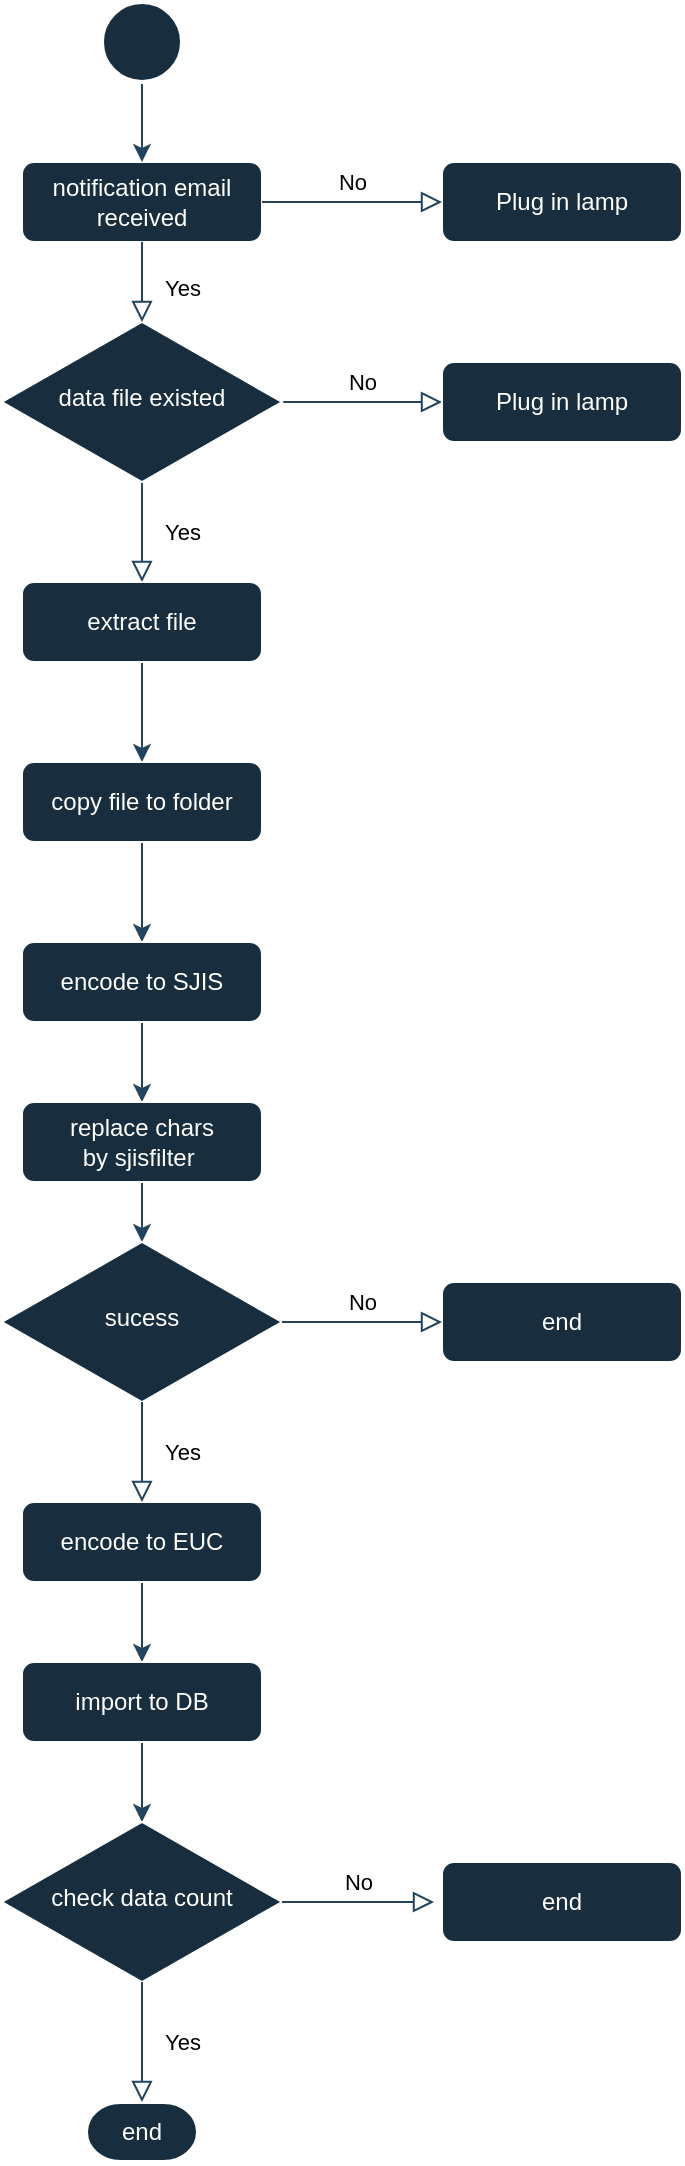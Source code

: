 <mxfile version="21.5.0" type="github">
  <diagram id="C5RBs43oDa-KdzZeNtuy" name="Page-1">
    <mxGraphModel dx="1235" dy="1815" grid="1" gridSize="10" guides="1" tooltips="1" connect="1" arrows="1" fold="1" page="1" pageScale="1" pageWidth="827" pageHeight="1169" math="0" shadow="0">
      <root>
        <mxCell id="WIyWlLk6GJQsqaUBKTNV-0" />
        <mxCell id="WIyWlLk6GJQsqaUBKTNV-1" parent="WIyWlLk6GJQsqaUBKTNV-0" />
        <mxCell id="WIyWlLk6GJQsqaUBKTNV-3" value="notification email received" style="rounded=1;whiteSpace=wrap;html=1;fontSize=12;glass=0;strokeWidth=1;shadow=0;labelBackgroundColor=none;fillColor=#182E3E;strokeColor=#FFFFFF;fontColor=#FFFFFF;" parent="WIyWlLk6GJQsqaUBKTNV-1" vertex="1">
          <mxGeometry x="254" y="-1070" width="120" height="40" as="geometry" />
        </mxCell>
        <mxCell id="WIyWlLk6GJQsqaUBKTNV-4" value="Yes" style="rounded=0;html=1;jettySize=auto;orthogonalLoop=1;fontSize=11;endArrow=block;endFill=0;endSize=8;strokeWidth=1;shadow=0;labelBackgroundColor=none;edgeStyle=orthogonalEdgeStyle;strokeColor=#23445D;fontColor=default;entryX=0.5;entryY=0;entryDx=0;entryDy=0;exitX=0.5;exitY=1;exitDx=0;exitDy=0;" parent="WIyWlLk6GJQsqaUBKTNV-1" source="WIyWlLk6GJQsqaUBKTNV-6" target="WIyWlLk6GJQsqaUBKTNV-11" edge="1">
          <mxGeometry y="20" relative="1" as="geometry">
            <mxPoint as="offset" />
            <mxPoint x="314" y="-810" as="targetPoint" />
          </mxGeometry>
        </mxCell>
        <mxCell id="WIyWlLk6GJQsqaUBKTNV-5" value="No" style="edgeStyle=orthogonalEdgeStyle;rounded=0;html=1;jettySize=auto;orthogonalLoop=1;fontSize=11;endArrow=block;endFill=0;endSize=8;strokeWidth=1;shadow=0;labelBackgroundColor=none;strokeColor=#23445D;fontColor=default;" parent="WIyWlLk6GJQsqaUBKTNV-1" source="WIyWlLk6GJQsqaUBKTNV-6" target="WIyWlLk6GJQsqaUBKTNV-7" edge="1">
          <mxGeometry y="10" relative="1" as="geometry">
            <mxPoint as="offset" />
          </mxGeometry>
        </mxCell>
        <mxCell id="WIyWlLk6GJQsqaUBKTNV-6" value="data file existed" style="rhombus;whiteSpace=wrap;html=1;shadow=0;fontFamily=Helvetica;fontSize=12;align=center;strokeWidth=1;spacing=6;spacingTop=-4;labelBackgroundColor=none;fillColor=#182E3E;strokeColor=#FFFFFF;fontColor=#FFFFFF;" parent="WIyWlLk6GJQsqaUBKTNV-1" vertex="1">
          <mxGeometry x="244" y="-990" width="140" height="80" as="geometry" />
        </mxCell>
        <mxCell id="WIyWlLk6GJQsqaUBKTNV-7" value="Plug in lamp" style="rounded=1;whiteSpace=wrap;html=1;fontSize=12;glass=0;strokeWidth=1;shadow=0;labelBackgroundColor=none;fillColor=#182E3E;strokeColor=#FFFFFF;fontColor=#FFFFFF;" parent="WIyWlLk6GJQsqaUBKTNV-1" vertex="1">
          <mxGeometry x="464" y="-970" width="120" height="40" as="geometry" />
        </mxCell>
        <mxCell id="po2aGOGRl0phtccvmmmE-4" value="" style="edgeStyle=orthogonalEdgeStyle;rounded=0;orthogonalLoop=1;jettySize=auto;html=1;strokeColor=#23445D;" edge="1" parent="WIyWlLk6GJQsqaUBKTNV-1" source="WIyWlLk6GJQsqaUBKTNV-11" target="po2aGOGRl0phtccvmmmE-3">
          <mxGeometry relative="1" as="geometry" />
        </mxCell>
        <mxCell id="WIyWlLk6GJQsqaUBKTNV-11" value="extract file" style="rounded=1;whiteSpace=wrap;html=1;fontSize=12;glass=0;strokeWidth=1;shadow=0;labelBackgroundColor=none;fillColor=#182E3E;strokeColor=#FFFFFF;fontColor=#FFFFFF;" parent="WIyWlLk6GJQsqaUBKTNV-1" vertex="1">
          <mxGeometry x="254" y="-860" width="120" height="40" as="geometry" />
        </mxCell>
        <mxCell id="QWKxgJyNLiJN6wWBDEsm-1" value="Plug in lamp" style="rounded=1;whiteSpace=wrap;html=1;fontSize=12;glass=0;strokeWidth=1;shadow=0;labelBackgroundColor=none;fillColor=#182E3E;strokeColor=#FFFFFF;fontColor=#FFFFFF;" parent="WIyWlLk6GJQsqaUBKTNV-1" vertex="1">
          <mxGeometry x="464" y="-1070" width="120" height="40" as="geometry" />
        </mxCell>
        <mxCell id="po2aGOGRl0phtccvmmmE-1" style="edgeStyle=orthogonalEdgeStyle;rounded=0;orthogonalLoop=1;jettySize=auto;html=1;exitX=0.5;exitY=1;exitDx=0;exitDy=0;exitPerimeter=0;strokeColor=#23445D;entryX=0.5;entryY=0;entryDx=0;entryDy=0;" edge="1" parent="WIyWlLk6GJQsqaUBKTNV-1" source="po2aGOGRl0phtccvmmmE-0" target="WIyWlLk6GJQsqaUBKTNV-3">
          <mxGeometry relative="1" as="geometry">
            <mxPoint x="314.294" y="-1070" as="targetPoint" />
          </mxGeometry>
        </mxCell>
        <mxCell id="po2aGOGRl0phtccvmmmE-0" value="" style="strokeWidth=2;html=1;shape=mxgraph.flowchart.start_2;whiteSpace=wrap;labelBackgroundColor=none;fillColor=#182E3E;strokeColor=#FFFFFF;fontColor=#FFFFFF;" vertex="1" parent="WIyWlLk6GJQsqaUBKTNV-1">
          <mxGeometry x="294" y="-1150" width="40" height="40" as="geometry" />
        </mxCell>
        <mxCell id="po2aGOGRl0phtccvmmmE-13" value="" style="edgeStyle=orthogonalEdgeStyle;rounded=0;orthogonalLoop=1;jettySize=auto;html=1;strokeColor=#23445D;" edge="1" parent="WIyWlLk6GJQsqaUBKTNV-1" source="po2aGOGRl0phtccvmmmE-3" target="po2aGOGRl0phtccvmmmE-12">
          <mxGeometry relative="1" as="geometry" />
        </mxCell>
        <mxCell id="po2aGOGRl0phtccvmmmE-3" value="copy file to folder" style="rounded=1;whiteSpace=wrap;html=1;fontSize=12;glass=0;strokeWidth=1;shadow=0;labelBackgroundColor=none;fillColor=#182E3E;strokeColor=#FFFFFF;fontColor=#FFFFFF;" vertex="1" parent="WIyWlLk6GJQsqaUBKTNV-1">
          <mxGeometry x="254" y="-770" width="120" height="40" as="geometry" />
        </mxCell>
        <mxCell id="po2aGOGRl0phtccvmmmE-10" value="No" style="edgeStyle=orthogonalEdgeStyle;rounded=0;html=1;jettySize=auto;orthogonalLoop=1;fontSize=11;endArrow=block;endFill=0;endSize=8;strokeWidth=1;shadow=0;labelBackgroundColor=none;strokeColor=#23445D;fontColor=default;exitX=1;exitY=0.5;exitDx=0;exitDy=0;entryX=0;entryY=0.5;entryDx=0;entryDy=0;" edge="1" parent="WIyWlLk6GJQsqaUBKTNV-1" source="WIyWlLk6GJQsqaUBKTNV-3" target="QWKxgJyNLiJN6wWBDEsm-1">
          <mxGeometry y="10" relative="1" as="geometry">
            <mxPoint as="offset" />
            <mxPoint x="374" y="-930" as="sourcePoint" />
            <mxPoint x="424" y="-930" as="targetPoint" />
          </mxGeometry>
        </mxCell>
        <mxCell id="po2aGOGRl0phtccvmmmE-11" value="Yes" style="edgeStyle=orthogonalEdgeStyle;rounded=0;html=1;jettySize=auto;orthogonalLoop=1;fontSize=11;endArrow=block;endFill=0;endSize=8;strokeWidth=1;shadow=0;labelBackgroundColor=none;strokeColor=#23445D;fontColor=default;exitX=0.5;exitY=1;exitDx=0;exitDy=0;entryX=0.5;entryY=0;entryDx=0;entryDy=0;" edge="1" parent="WIyWlLk6GJQsqaUBKTNV-1" source="WIyWlLk6GJQsqaUBKTNV-3" target="WIyWlLk6GJQsqaUBKTNV-6">
          <mxGeometry x="0.2" y="20" relative="1" as="geometry">
            <mxPoint y="-1" as="offset" />
            <mxPoint x="384" y="-990" as="sourcePoint" />
            <mxPoint x="474" y="-990" as="targetPoint" />
          </mxGeometry>
        </mxCell>
        <mxCell id="po2aGOGRl0phtccvmmmE-15" value="" style="edgeStyle=orthogonalEdgeStyle;rounded=0;orthogonalLoop=1;jettySize=auto;html=1;strokeColor=#23445D;" edge="1" parent="WIyWlLk6GJQsqaUBKTNV-1" source="po2aGOGRl0phtccvmmmE-12" target="po2aGOGRl0phtccvmmmE-14">
          <mxGeometry relative="1" as="geometry" />
        </mxCell>
        <mxCell id="po2aGOGRl0phtccvmmmE-12" value="encode to SJIS" style="rounded=1;whiteSpace=wrap;html=1;fontSize=12;glass=0;strokeWidth=1;shadow=0;labelBackgroundColor=none;fillColor=#182E3E;strokeColor=#FFFFFF;fontColor=#FFFFFF;" vertex="1" parent="WIyWlLk6GJQsqaUBKTNV-1">
          <mxGeometry x="254" y="-680" width="120" height="40" as="geometry" />
        </mxCell>
        <mxCell id="po2aGOGRl0phtccvmmmE-21" value="" style="edgeStyle=orthogonalEdgeStyle;rounded=0;orthogonalLoop=1;jettySize=auto;html=1;strokeColor=#23445D;" edge="1" parent="WIyWlLk6GJQsqaUBKTNV-1" source="po2aGOGRl0phtccvmmmE-14" target="po2aGOGRl0phtccvmmmE-17">
          <mxGeometry relative="1" as="geometry" />
        </mxCell>
        <mxCell id="po2aGOGRl0phtccvmmmE-14" value="replace chars by&amp;nbsp;sjisfilter&amp;nbsp;" style="rounded=1;whiteSpace=wrap;html=1;fontSize=12;glass=0;strokeWidth=1;shadow=0;labelBackgroundColor=none;fillColor=#182E3E;strokeColor=#FFFFFF;fontColor=#FFFFFF;" vertex="1" parent="WIyWlLk6GJQsqaUBKTNV-1">
          <mxGeometry x="254" y="-600" width="120" height="40" as="geometry" />
        </mxCell>
        <mxCell id="po2aGOGRl0phtccvmmmE-17" value="sucess" style="rhombus;whiteSpace=wrap;html=1;shadow=0;fontFamily=Helvetica;fontSize=12;align=center;strokeWidth=1;spacing=6;spacingTop=-4;labelBackgroundColor=none;fillColor=#182E3E;strokeColor=#FFFFFF;fontColor=#FFFFFF;" vertex="1" parent="WIyWlLk6GJQsqaUBKTNV-1">
          <mxGeometry x="244" y="-530" width="140" height="80" as="geometry" />
        </mxCell>
        <mxCell id="po2aGOGRl0phtccvmmmE-28" value="" style="edgeStyle=orthogonalEdgeStyle;rounded=0;orthogonalLoop=1;jettySize=auto;html=1;strokeColor=#23445D;" edge="1" parent="WIyWlLk6GJQsqaUBKTNV-1" source="po2aGOGRl0phtccvmmmE-23" target="po2aGOGRl0phtccvmmmE-27">
          <mxGeometry relative="1" as="geometry" />
        </mxCell>
        <mxCell id="po2aGOGRl0phtccvmmmE-23" value="encode to EUC" style="rounded=1;whiteSpace=wrap;html=1;fontSize=12;glass=0;strokeWidth=1;shadow=0;labelBackgroundColor=none;fillColor=#182E3E;strokeColor=#FFFFFF;fontColor=#FFFFFF;" vertex="1" parent="WIyWlLk6GJQsqaUBKTNV-1">
          <mxGeometry x="254" y="-400" width="120" height="40" as="geometry" />
        </mxCell>
        <mxCell id="po2aGOGRl0phtccvmmmE-24" value="end" style="rounded=1;whiteSpace=wrap;html=1;fontSize=12;glass=0;strokeWidth=1;shadow=0;labelBackgroundColor=none;fillColor=#182E3E;strokeColor=#FFFFFF;fontColor=#FFFFFF;" vertex="1" parent="WIyWlLk6GJQsqaUBKTNV-1">
          <mxGeometry x="464" y="-510" width="120" height="40" as="geometry" />
        </mxCell>
        <mxCell id="po2aGOGRl0phtccvmmmE-25" value="No" style="edgeStyle=orthogonalEdgeStyle;rounded=0;html=1;jettySize=auto;orthogonalLoop=1;fontSize=11;endArrow=block;endFill=0;endSize=8;strokeWidth=1;shadow=0;labelBackgroundColor=none;strokeColor=#23445D;fontColor=default;exitX=1;exitY=0.5;exitDx=0;exitDy=0;entryX=0;entryY=0.5;entryDx=0;entryDy=0;" edge="1" parent="WIyWlLk6GJQsqaUBKTNV-1" source="po2aGOGRl0phtccvmmmE-17" target="po2aGOGRl0phtccvmmmE-24">
          <mxGeometry y="10" relative="1" as="geometry">
            <mxPoint as="offset" />
            <mxPoint x="420" y="-500" as="sourcePoint" />
            <mxPoint x="470" y="-500" as="targetPoint" />
          </mxGeometry>
        </mxCell>
        <mxCell id="po2aGOGRl0phtccvmmmE-26" value="Yes" style="rounded=0;html=1;jettySize=auto;orthogonalLoop=1;fontSize=11;endArrow=block;endFill=0;endSize=8;strokeWidth=1;shadow=0;labelBackgroundColor=none;edgeStyle=orthogonalEdgeStyle;strokeColor=#23445D;fontColor=default;entryX=0.5;entryY=0;entryDx=0;entryDy=0;exitX=0.5;exitY=1;exitDx=0;exitDy=0;" edge="1" parent="WIyWlLk6GJQsqaUBKTNV-1" source="po2aGOGRl0phtccvmmmE-17" target="po2aGOGRl0phtccvmmmE-23">
          <mxGeometry y="20" relative="1" as="geometry">
            <mxPoint as="offset" />
            <mxPoint x="440" y="-540" as="sourcePoint" />
            <mxPoint x="440" y="-470" as="targetPoint" />
          </mxGeometry>
        </mxCell>
        <mxCell id="po2aGOGRl0phtccvmmmE-32" value="" style="edgeStyle=orthogonalEdgeStyle;rounded=0;orthogonalLoop=1;jettySize=auto;html=1;strokeColor=#23445D;" edge="1" parent="WIyWlLk6GJQsqaUBKTNV-1" source="po2aGOGRl0phtccvmmmE-27" target="po2aGOGRl0phtccvmmmE-30">
          <mxGeometry relative="1" as="geometry" />
        </mxCell>
        <mxCell id="po2aGOGRl0phtccvmmmE-27" value="import to DB" style="rounded=1;whiteSpace=wrap;html=1;fontSize=12;glass=0;strokeWidth=1;shadow=0;labelBackgroundColor=none;fillColor=#182E3E;strokeColor=#FFFFFF;fontColor=#FFFFFF;" vertex="1" parent="WIyWlLk6GJQsqaUBKTNV-1">
          <mxGeometry x="254" y="-320" width="120" height="40" as="geometry" />
        </mxCell>
        <mxCell id="po2aGOGRl0phtccvmmmE-30" value="check data count" style="rhombus;whiteSpace=wrap;html=1;shadow=0;fontFamily=Helvetica;fontSize=12;align=center;strokeWidth=1;spacing=6;spacingTop=-4;labelBackgroundColor=none;fillColor=#182E3E;strokeColor=#FFFFFF;fontColor=#FFFFFF;" vertex="1" parent="WIyWlLk6GJQsqaUBKTNV-1">
          <mxGeometry x="244" y="-240" width="140" height="80" as="geometry" />
        </mxCell>
        <mxCell id="po2aGOGRl0phtccvmmmE-33" value="end" style="strokeWidth=2;html=1;shape=mxgraph.flowchart.terminator;whiteSpace=wrap;strokeColor=#FFFFFF;fontColor=#FFFFFF;fillColor=#182E3E;" vertex="1" parent="WIyWlLk6GJQsqaUBKTNV-1">
          <mxGeometry x="286" y="-100" width="56" height="30" as="geometry" />
        </mxCell>
        <mxCell id="po2aGOGRl0phtccvmmmE-34" value="Yes" style="rounded=0;html=1;jettySize=auto;orthogonalLoop=1;fontSize=11;endArrow=block;endFill=0;endSize=8;strokeWidth=1;shadow=0;labelBackgroundColor=none;edgeStyle=orthogonalEdgeStyle;strokeColor=#23445D;fontColor=default;exitX=0.5;exitY=1;exitDx=0;exitDy=0;" edge="1" parent="WIyWlLk6GJQsqaUBKTNV-1" source="po2aGOGRl0phtccvmmmE-30" target="po2aGOGRl0phtccvmmmE-33">
          <mxGeometry y="20" relative="1" as="geometry">
            <mxPoint as="offset" />
            <mxPoint x="440" y="-210" as="sourcePoint" />
            <mxPoint x="440" y="-140" as="targetPoint" />
          </mxGeometry>
        </mxCell>
        <mxCell id="po2aGOGRl0phtccvmmmE-35" value="end" style="rounded=1;whiteSpace=wrap;html=1;fontSize=12;glass=0;strokeWidth=1;shadow=0;labelBackgroundColor=none;fillColor=#182E3E;strokeColor=#FFFFFF;fontColor=#FFFFFF;" vertex="1" parent="WIyWlLk6GJQsqaUBKTNV-1">
          <mxGeometry x="464" y="-220" width="120" height="40" as="geometry" />
        </mxCell>
        <mxCell id="po2aGOGRl0phtccvmmmE-37" value="No" style="edgeStyle=orthogonalEdgeStyle;rounded=0;html=1;jettySize=auto;orthogonalLoop=1;fontSize=11;endArrow=block;endFill=0;endSize=8;strokeWidth=1;shadow=0;labelBackgroundColor=none;strokeColor=#23445D;fontColor=default;exitX=1;exitY=0.5;exitDx=0;exitDy=0;" edge="1" parent="WIyWlLk6GJQsqaUBKTNV-1" source="po2aGOGRl0phtccvmmmE-30">
          <mxGeometry x="-0.007" y="-10" relative="1" as="geometry">
            <mxPoint x="10" y="-10" as="offset" />
            <mxPoint x="394" y="-480" as="sourcePoint" />
            <mxPoint x="460" y="-200" as="targetPoint" />
          </mxGeometry>
        </mxCell>
      </root>
    </mxGraphModel>
  </diagram>
</mxfile>
